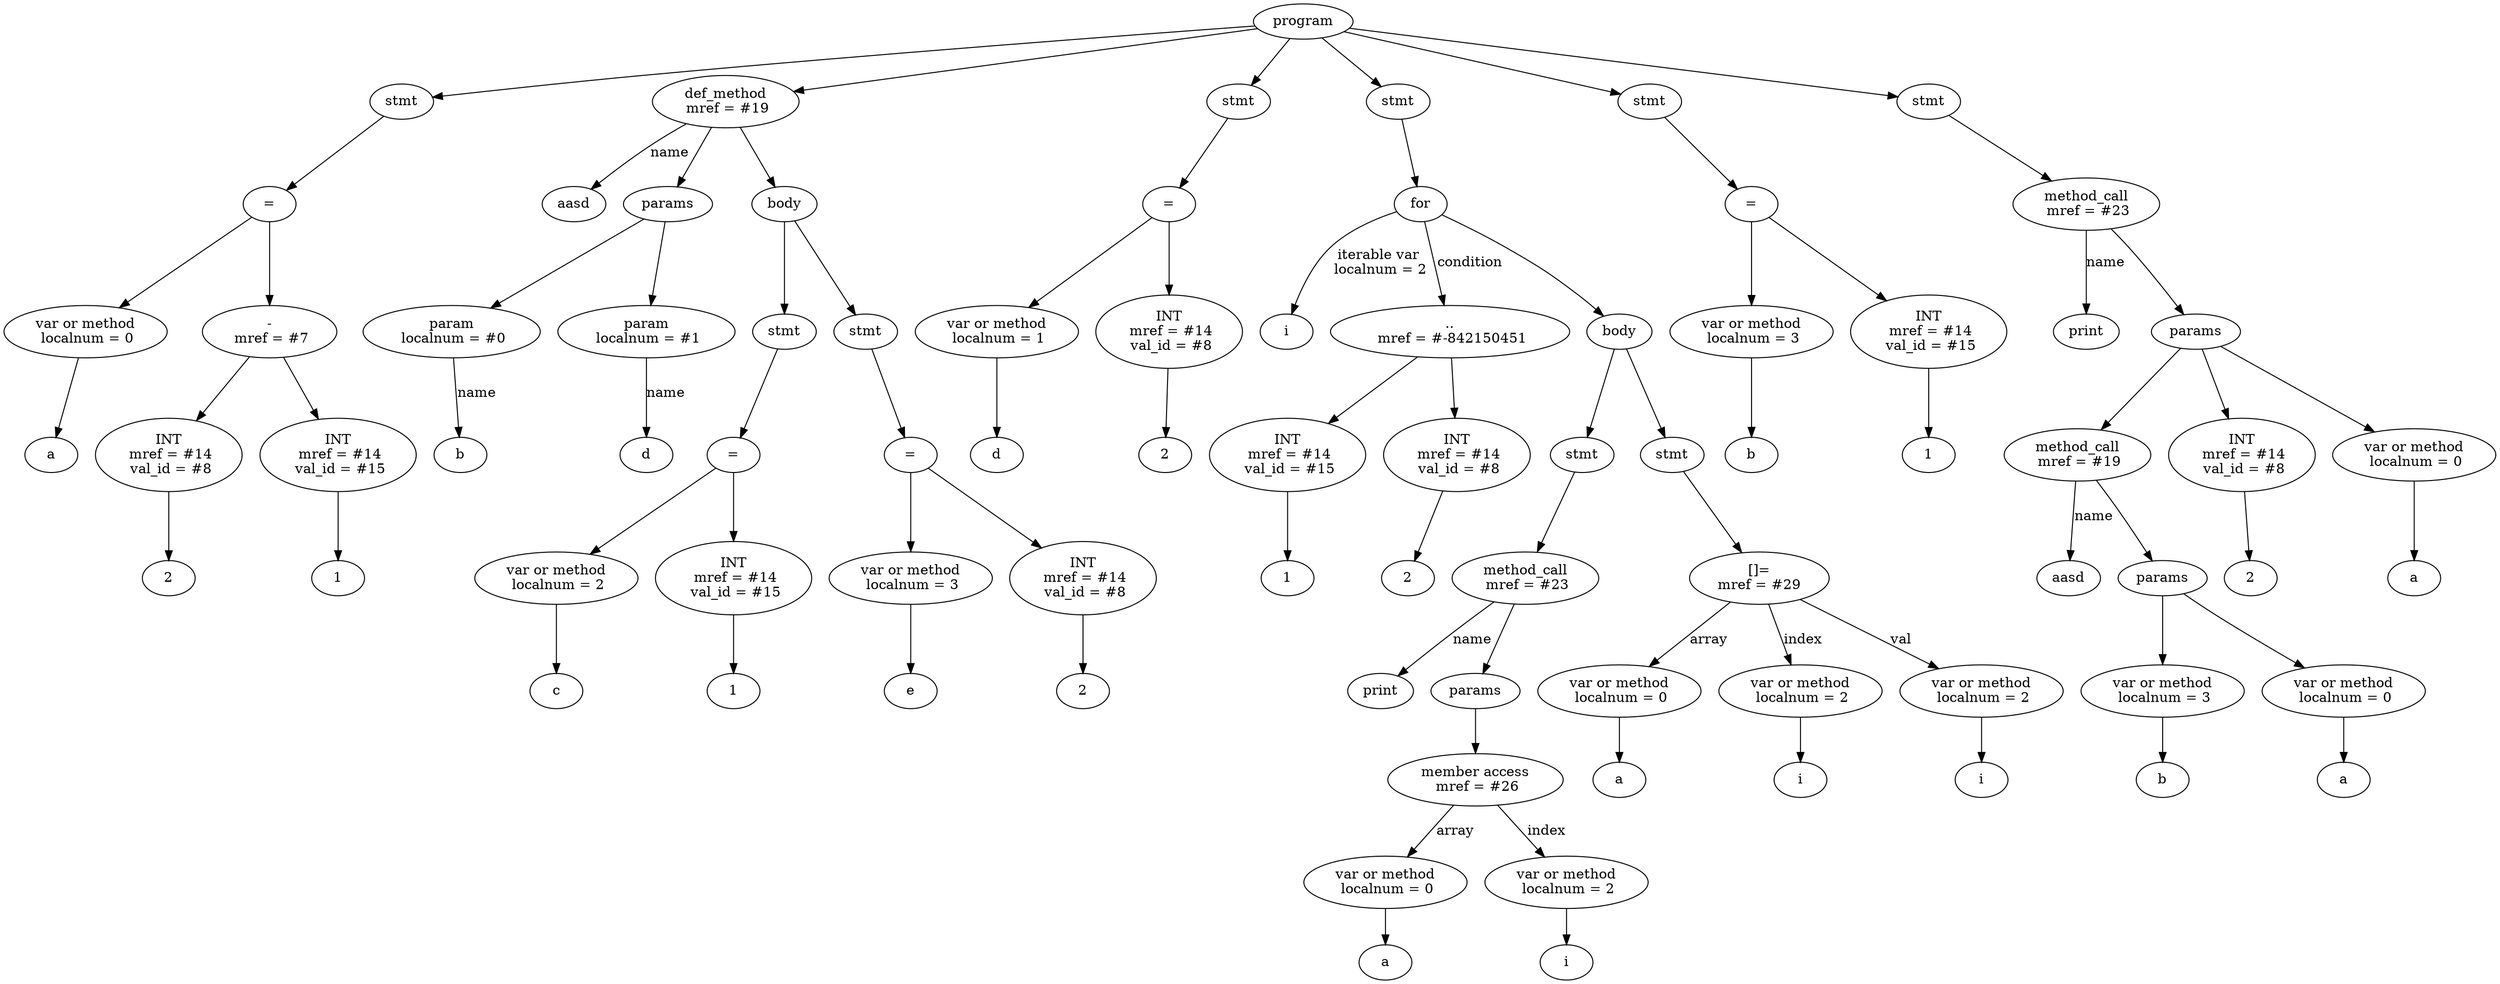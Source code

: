 digraph G {
Id00EF7310 [label="program"]
Id00EF5A78 [label="stmt"]
Id00EF5A18 [label="="]
Id00EEEA40 [label="var or method\n localnum = 0"]
IdVal00EEEA40 [label="a"]
Id00EEEA40->IdVal00EEEA40
Id00EF59B8 [label="-\n mref = #7"]
Id00EEEAA0 [label="INT\n mref = #14\n val_id = #8"]
IdVal00EEEAA0 [label="2"]
Id00EEEAA0->IdVal00EEEAA0
Id00EF5958 [label="INT\n mref = #14\n val_id = #15"]
IdVal00EF5958 [label="1"]
Id00EF5958->IdVal00EF5958
Id00EF59B8->Id00EEEAA0
Id00EF59B8->Id00EF5958
Id00EF5A18->Id00EEEA40
Id00EF5A18->Id00EF59B8
Id00EF5A78->Id00EF5A18
Id00EF7310->Id00EF5A78
Id00EF66C0 [label="def_method\n mref = #19"]
IdName00EF66C0 [label="aasd"]
Id00EF66C0->IdName00EF66C0 [label = "name"]
Id00EEFE28 [label="params"]
Id00EF5B38 [label="param\n localnum = #0"]
Id00EEFE28->Id00EF5B38
IdNameVal00EF5B38 [label="b"]
Id00EF5B38->IdNameVal00EF5B38 [label="name"]
Id00EF5BA8 [label="param\n localnum = #1"]
Id00EEFE28->Id00EF5BA8
IdNameVal00EF5BA8 [label="d"]
Id00EF5BA8->IdNameVal00EF5BA8 [label="name"]
Id00EF66C0->Id00EEFE28
Id00EF0138 [label="body"]
Id00EF61F0 [label="stmt"]
Id00EF5CD8 [label="="]
Id00EF5C18 [label="var or method\n localnum = 2"]
IdVal00EF5C18 [label="c"]
Id00EF5C18->IdVal00EF5C18
Id00EF5C78 [label="INT\n mref = #14\n val_id = #15"]
IdVal00EF5C78 [label="1"]
Id00EF5C78->IdVal00EF5C78
Id00EF5CD8->Id00EF5C18
Id00EF5CD8->Id00EF5C78
Id00EF61F0->Id00EF5CD8
Id00EF0138->Id00EF61F0
Id00EF64C0 [label="stmt"]
Id00EF6630 [label="="]
Id00EF6570 [label="var or method\n localnum = 3"]
IdVal00EF6570 [label="e"]
Id00EF6570->IdVal00EF6570
Id00EF65D0 [label="INT\n mref = #14\n val_id = #8"]
IdVal00EF65D0 [label="2"]
Id00EF65D0->IdVal00EF65D0
Id00EF6630->Id00EF6570
Id00EF6630->Id00EF65D0
Id00EF64C0->Id00EF6630
Id00EF0138->Id00EF64C0
Id00EF66C0->Id00EF0138
Id00EF7310->Id00EF66C0
Id00EF60B0 [label="stmt"]
Id00EF6BE8 [label="="]
Id00EF6740 [label="var or method\n localnum = 1"]
IdVal00EF6740 [label="d"]
Id00EF6740->IdVal00EF6740
Id00EF6B28 [label="INT\n mref = #14\n val_id = #8"]
IdVal00EF6B28 [label="2"]
Id00EF6B28->IdVal00EF6B28
Id00EF6BE8->Id00EF6740
Id00EF6BE8->Id00EF6B28
Id00EF60B0->Id00EF6BE8
Id00EF7310->Id00EF60B0
Id00EF5F20 [label="stmt"]
Id00EF74B0 [label="for"]
IdItersName00EF74B0 [label="i"]
Id00EF74B0->IdItersName00EF74B0  [label="iterable var\n localnum = 2"]
Id00EF6EE8 [label="..\n mref = #-842150451"]
Id00EF6828 [label="INT\n mref = #14\n val_id = #15"]
IdVal00EF6828 [label="1"]
Id00EF6828->IdVal00EF6828
Id00EF6D08 [label="INT\n mref = #14\n val_id = #8"]
IdVal00EF6D08 [label="2"]
Id00EF6D08->IdVal00EF6D08
Id00EF6EE8->Id00EF6828
Id00EF6EE8->Id00EF6D08
Id00EF74B0->Id00EF6EE8  [label="condition"]
IdBody00EF74B0 [label="body"]
Id00EF63D0 [label="stmt"]
Id00EF6E28 [label="method_call\n mref = #23"]
IdMethodNameVal00EF6E28 [label="print"]
Id00EF6E28->IdMethodNameVal00EF6E28 [label="name"]
Id00EEFF78 [label="params"]
Id00EF6E28->Id00EEFF78
Id00EF68E8 [label = "member access\n mref = #26"]
Id00EF6DC8 [label="var or method\n localnum = 0"]
IdVal00EF6DC8 [label="a"]
Id00EF6DC8->IdVal00EF6DC8
Id00EF6F48 [label="var or method\n localnum = 2"]
IdVal00EF6F48 [label="i"]
Id00EF6F48->IdVal00EF6F48
Id00EF68E8->Id00EF6DC8 [label = "array"]
Id00EF68E8->Id00EF6F48 [label = "index"]
Id00EEFF78->Id00EF68E8
Id00EF63D0->Id00EF6E28
IdBody00EF74B0->Id00EF63D0
Id00EF5D90 [label="stmt"]
Id00EF67C8 [label="[]=\nmref = #29"]
Id00EF69A8 [label="var or method\n localnum = 0"]
IdVal00EF69A8 [label="a"]
Id00EF69A8->IdVal00EF69A8
Id00EF67C8->Id00EF69A8 [label = "array"]
Id00EF6B88 [label="var or method\n localnum = 2"]
IdVal00EF6B88 [label="i"]
Id00EF6B88->IdVal00EF6B88
Id00EF67C8->Id00EF6B88 [label = "index"]
Id00EF6C48 [label="var or method\n localnum = 2"]
IdVal00EF6C48 [label="i"]
Id00EF6C48->IdVal00EF6C48
Id00EF67C8->Id00EF6C48 [label = "val"]
Id00EF5D90->Id00EF67C8
IdBody00EF74B0->Id00EF5D90
Id00EF74B0->IdBody00EF74B0
Id00EF5F20->Id00EF74B0
Id00EF7310->Id00EF5F20
Id00EF6330 [label="stmt"]
Id00EF6D68 [label="="]
Id00EF6888 [label="var or method\n localnum = 3"]
IdVal00EF6888 [label="b"]
Id00EF6888->IdVal00EF6888
Id00EF6948 [label="INT\n mref = #14\n val_id = #15"]
IdVal00EF6948 [label="1"]
Id00EF6948->IdVal00EF6948
Id00EF6D68->Id00EF6888
Id00EF6D68->Id00EF6948
Id00EF6330->Id00EF6D68
Id00EF7310->Id00EF6330
Id00EF6420 [label="stmt"]
Id00EF77E0 [label="method_call\n mref = #23"]
IdMethodNameVal00EF77E0 [label="print"]
Id00EF77E0->IdMethodNameVal00EF77E0 [label="name"]
Id00EF03A0 [label="params"]
Id00EF77E0->Id00EF03A0
Id00EF6A68 [label="method_call\n mref = #19"]
IdMethodNameVal00EF6A68 [label="aasd"]
Id00EF6A68->IdMethodNameVal00EF6A68 [label="name"]
Id00EEFF40 [label="params"]
Id00EF6A68->Id00EEFF40
Id00EF6A08 [label="var or method\n localnum = 3"]
IdVal00EF6A08 [label="b"]
Id00EF6A08->IdVal00EF6A08
Id00EEFF40->Id00EF6A08
Id00EF6E88 [label="var or method\n localnum = 0"]
IdVal00EF6E88 [label="a"]
Id00EF6E88->IdVal00EF6E88
Id00EEFF40->Id00EF6E88
Id00EF03A0->Id00EF6A68
Id00EF6AC8 [label="INT\n mref = #14\n val_id = #8"]
IdVal00EF6AC8 [label="2"]
Id00EF6AC8->IdVal00EF6AC8
Id00EF03A0->Id00EF6AC8
Id00EF7B40 [label="var or method\n localnum = 0"]
IdVal00EF7B40 [label="a"]
Id00EF7B40->IdVal00EF7B40
Id00EF03A0->Id00EF7B40
Id00EF6420->Id00EF77E0
Id00EF7310->Id00EF6420
}